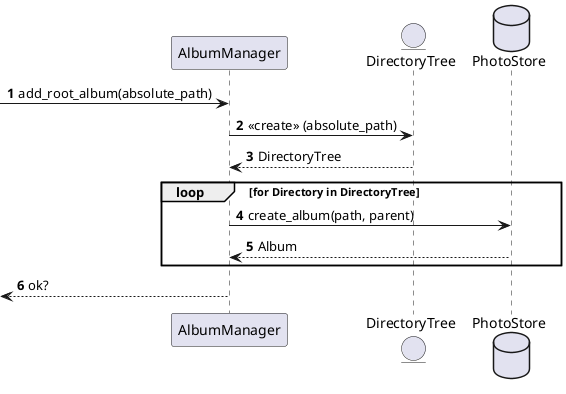@startuml
'https://plantuml.com/sequence-diagram

autonumber
participant AlbumManager as manager
entity DirectoryTree as tree
database PhotoStore as store

-> manager : add_root_album(absolute_path)

manager -> tree: <<create>> (absolute_path)
tree --> manager: DirectoryTree

loop for Directory in DirectoryTree
    manager -> store: create_album(path, parent)
    manager <-- store: Album
end

<-- manager : ok?

@enduml